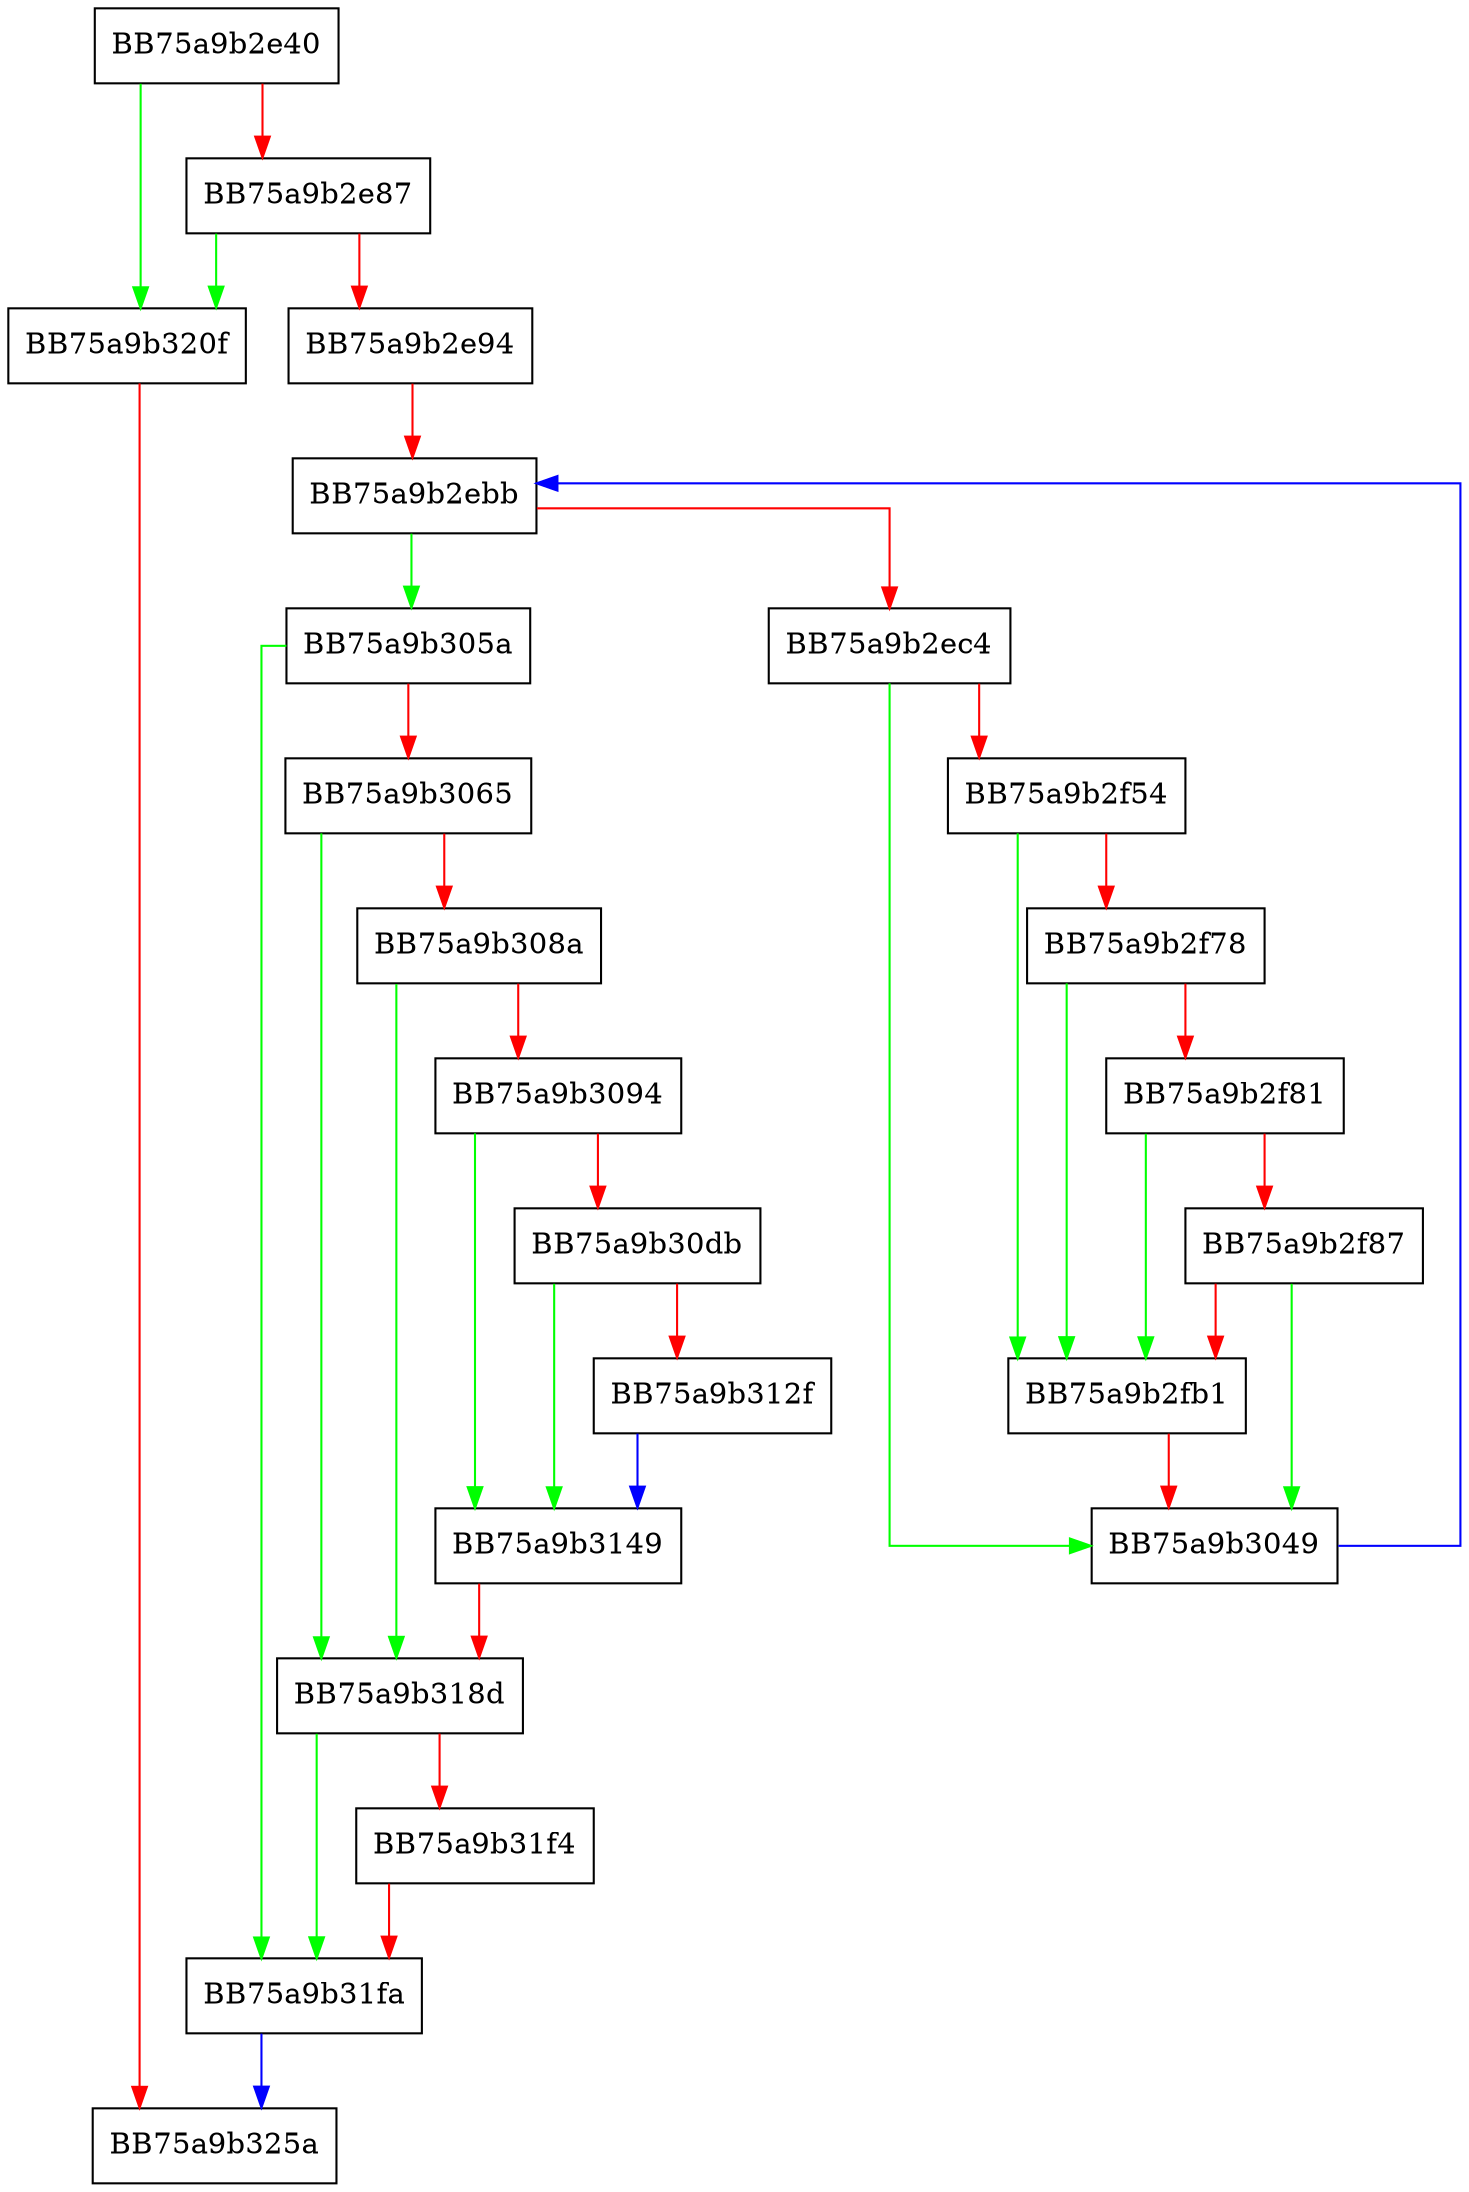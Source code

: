 digraph high_compute_process_callback {
  node [shape="box"];
  graph [splines=ortho];
  BB75a9b2e40 -> BB75a9b320f [color="green"];
  BB75a9b2e40 -> BB75a9b2e87 [color="red"];
  BB75a9b2e87 -> BB75a9b320f [color="green"];
  BB75a9b2e87 -> BB75a9b2e94 [color="red"];
  BB75a9b2e94 -> BB75a9b2ebb [color="red"];
  BB75a9b2ebb -> BB75a9b305a [color="green"];
  BB75a9b2ebb -> BB75a9b2ec4 [color="red"];
  BB75a9b2ec4 -> BB75a9b3049 [color="green"];
  BB75a9b2ec4 -> BB75a9b2f54 [color="red"];
  BB75a9b2f54 -> BB75a9b2fb1 [color="green"];
  BB75a9b2f54 -> BB75a9b2f78 [color="red"];
  BB75a9b2f78 -> BB75a9b2fb1 [color="green"];
  BB75a9b2f78 -> BB75a9b2f81 [color="red"];
  BB75a9b2f81 -> BB75a9b2fb1 [color="green"];
  BB75a9b2f81 -> BB75a9b2f87 [color="red"];
  BB75a9b2f87 -> BB75a9b3049 [color="green"];
  BB75a9b2f87 -> BB75a9b2fb1 [color="red"];
  BB75a9b2fb1 -> BB75a9b3049 [color="red"];
  BB75a9b3049 -> BB75a9b2ebb [color="blue"];
  BB75a9b305a -> BB75a9b31fa [color="green"];
  BB75a9b305a -> BB75a9b3065 [color="red"];
  BB75a9b3065 -> BB75a9b318d [color="green"];
  BB75a9b3065 -> BB75a9b308a [color="red"];
  BB75a9b308a -> BB75a9b318d [color="green"];
  BB75a9b308a -> BB75a9b3094 [color="red"];
  BB75a9b3094 -> BB75a9b3149 [color="green"];
  BB75a9b3094 -> BB75a9b30db [color="red"];
  BB75a9b30db -> BB75a9b3149 [color="green"];
  BB75a9b30db -> BB75a9b312f [color="red"];
  BB75a9b312f -> BB75a9b3149 [color="blue"];
  BB75a9b3149 -> BB75a9b318d [color="red"];
  BB75a9b318d -> BB75a9b31fa [color="green"];
  BB75a9b318d -> BB75a9b31f4 [color="red"];
  BB75a9b31f4 -> BB75a9b31fa [color="red"];
  BB75a9b31fa -> BB75a9b325a [color="blue"];
  BB75a9b320f -> BB75a9b325a [color="red"];
}